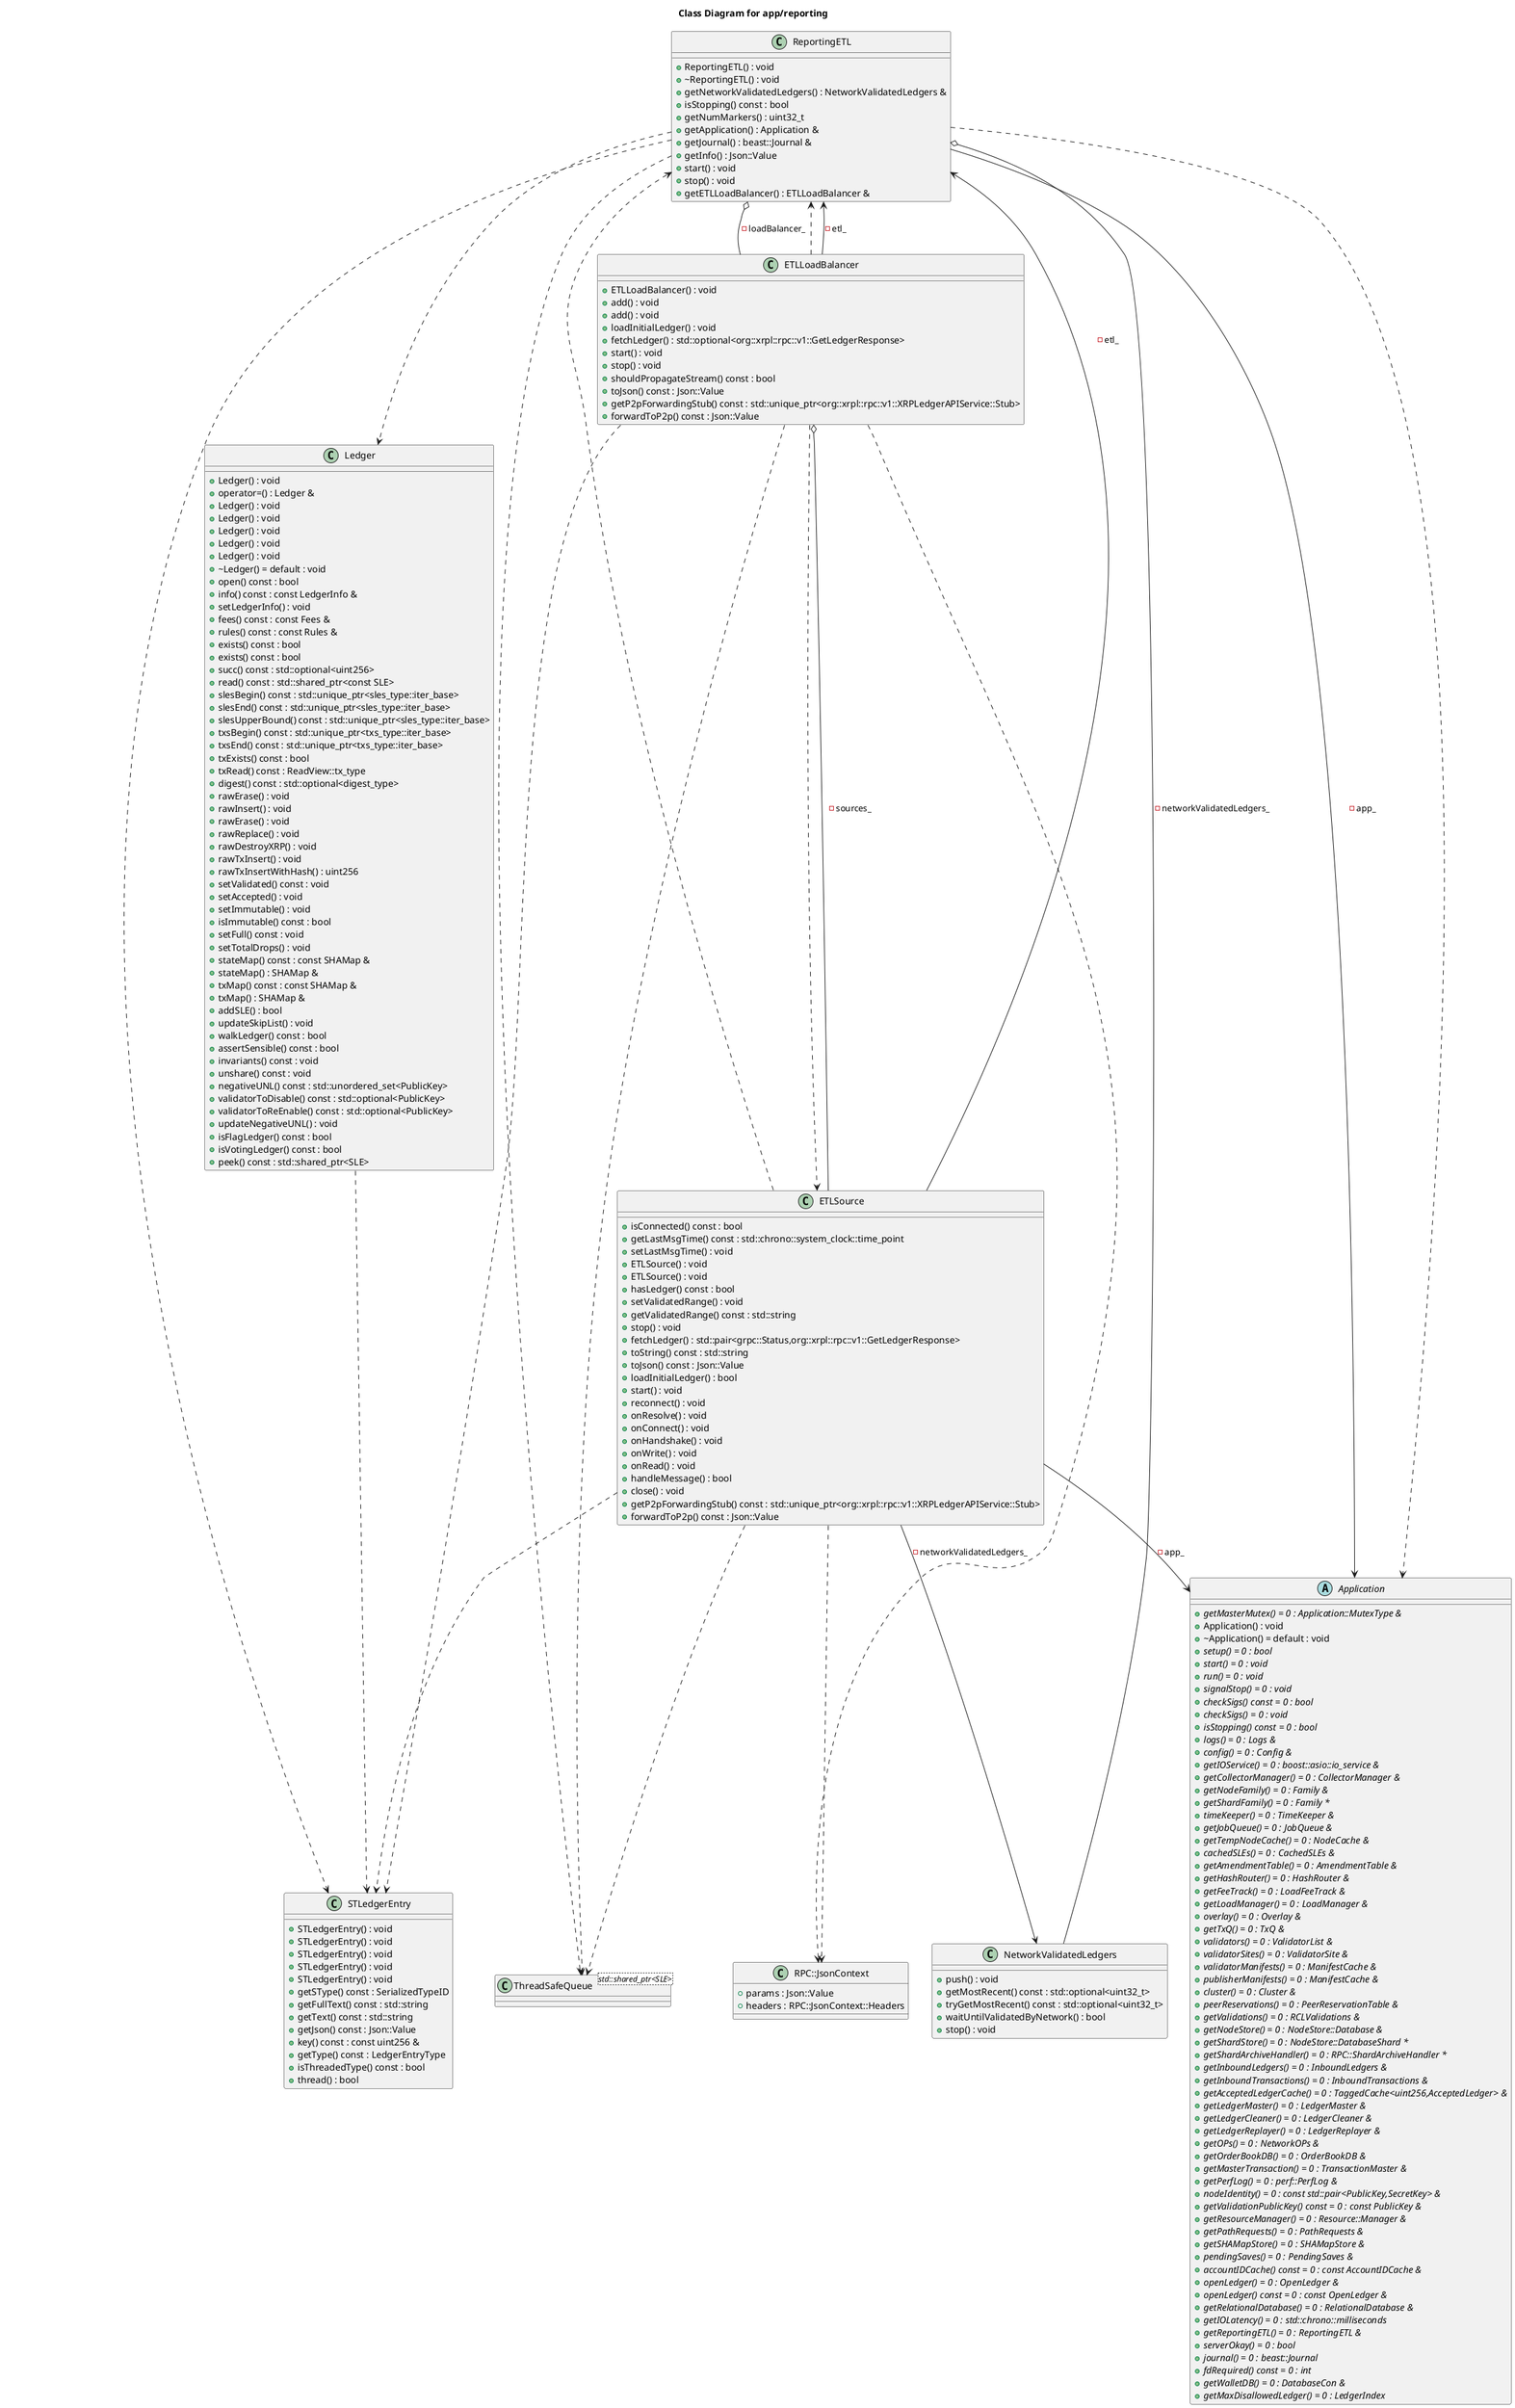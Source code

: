 @startuml
title Class Diagram for app/reporting
class "STLedgerEntry" as C_0001270395620897132534
class C_0001270395620897132534 {
+STLedgerEntry() : void
+STLedgerEntry() : void
+STLedgerEntry() : void
+STLedgerEntry() : void
+STLedgerEntry() : void
+getSType() const : SerializedTypeID
+getFullText() const : std::string
+getText() const : std::string
+getJson() const : Json::Value
+key() const : const uint256 &
+getType() const : LedgerEntryType
+isThreadedType() const : bool
+thread() : bool
}
class "Ledger" as C_0000364313548677557109
class C_0000364313548677557109 {
+Ledger() : void
+operator=() : Ledger &
+Ledger() : void
+Ledger() : void
+Ledger() : void
+Ledger() : void
+Ledger() : void
+~Ledger() = default : void
+open() const : bool
+info() const : const LedgerInfo &
+setLedgerInfo() : void
+fees() const : const Fees &
+rules() const : const Rules &
+exists() const : bool
+exists() const : bool
+succ() const : std::optional<uint256>
+read() const : std::shared_ptr<const SLE>
+slesBegin() const : std::unique_ptr<sles_type::iter_base>
+slesEnd() const : std::unique_ptr<sles_type::iter_base>
+slesUpperBound() const : std::unique_ptr<sles_type::iter_base>
+txsBegin() const : std::unique_ptr<txs_type::iter_base>
+txsEnd() const : std::unique_ptr<txs_type::iter_base>
+txExists() const : bool
+txRead() const : ReadView::tx_type
+digest() const : std::optional<digest_type>
+rawErase() : void
+rawInsert() : void
+rawErase() : void
+rawReplace() : void
+rawDestroyXRP() : void
+rawTxInsert() : void
+rawTxInsertWithHash() : uint256
+setValidated() const : void
+setAccepted() : void
+setImmutable() : void
+isImmutable() const : bool
+setFull() const : void
+setTotalDrops() : void
+stateMap() const : const SHAMap &
+stateMap() : SHAMap &
+txMap() const : const SHAMap &
+txMap() : SHAMap &
+addSLE() : bool
+updateSkipList() : void
+walkLedger() const : bool
+assertSensible() const : bool
+invariants() const : void
+unshare() const : void
+negativeUNL() const : std::unordered_set<PublicKey>
+validatorToDisable() const : std::optional<PublicKey>
+validatorToReEnable() const : std::optional<PublicKey>
+updateNegativeUNL() : void
+isFlagLedger() const : bool
+isVotingLedger() const : bool
+peek() const : std::shared_ptr<SLE>
}
class "RPC::JsonContext" as C_0000539094050509181559
class C_0000539094050509181559 {
+params : Json::Value
+headers : RPC::JsonContext::Headers
}
abstract "Application" as C_0000024089222317618888
abstract C_0000024089222317618888 {
{abstract} +getMasterMutex() = 0 : Application::MutexType &
+Application() : void
+~Application() = default : void
{abstract} +setup() = 0 : bool
{abstract} +start() = 0 : void
{abstract} +run() = 0 : void
{abstract} +signalStop() = 0 : void
{abstract} +checkSigs() const = 0 : bool
{abstract} +checkSigs() = 0 : void
{abstract} +isStopping() const = 0 : bool
{abstract} +logs() = 0 : Logs &
{abstract} +config() = 0 : Config &
{abstract} +getIOService() = 0 : boost::asio::io_service &
{abstract} +getCollectorManager() = 0 : CollectorManager &
{abstract} +getNodeFamily() = 0 : Family &
{abstract} +getShardFamily() = 0 : Family *
{abstract} +timeKeeper() = 0 : TimeKeeper &
{abstract} +getJobQueue() = 0 : JobQueue &
{abstract} +getTempNodeCache() = 0 : NodeCache &
{abstract} +cachedSLEs() = 0 : CachedSLEs &
{abstract} +getAmendmentTable() = 0 : AmendmentTable &
{abstract} +getHashRouter() = 0 : HashRouter &
{abstract} +getFeeTrack() = 0 : LoadFeeTrack &
{abstract} +getLoadManager() = 0 : LoadManager &
{abstract} +overlay() = 0 : Overlay &
{abstract} +getTxQ() = 0 : TxQ &
{abstract} +validators() = 0 : ValidatorList &
{abstract} +validatorSites() = 0 : ValidatorSite &
{abstract} +validatorManifests() = 0 : ManifestCache &
{abstract} +publisherManifests() = 0 : ManifestCache &
{abstract} +cluster() = 0 : Cluster &
{abstract} +peerReservations() = 0 : PeerReservationTable &
{abstract} +getValidations() = 0 : RCLValidations &
{abstract} +getNodeStore() = 0 : NodeStore::Database &
{abstract} +getShardStore() = 0 : NodeStore::DatabaseShard *
{abstract} +getShardArchiveHandler() = 0 : RPC::ShardArchiveHandler *
{abstract} +getInboundLedgers() = 0 : InboundLedgers &
{abstract} +getInboundTransactions() = 0 : InboundTransactions &
{abstract} +getAcceptedLedgerCache() = 0 : TaggedCache<uint256,AcceptedLedger> &
{abstract} +getLedgerMaster() = 0 : LedgerMaster &
{abstract} +getLedgerCleaner() = 0 : LedgerCleaner &
{abstract} +getLedgerReplayer() = 0 : LedgerReplayer &
{abstract} +getOPs() = 0 : NetworkOPs &
{abstract} +getOrderBookDB() = 0 : OrderBookDB &
{abstract} +getMasterTransaction() = 0 : TransactionMaster &
{abstract} +getPerfLog() = 0 : perf::PerfLog &
{abstract} +nodeIdentity() = 0 : const std::pair<PublicKey,SecretKey> &
{abstract} +getValidationPublicKey() const = 0 : const PublicKey &
{abstract} +getResourceManager() = 0 : Resource::Manager &
{abstract} +getPathRequests() = 0 : PathRequests &
{abstract} +getSHAMapStore() = 0 : SHAMapStore &
{abstract} +pendingSaves() = 0 : PendingSaves &
{abstract} +accountIDCache() const = 0 : const AccountIDCache &
{abstract} +openLedger() = 0 : OpenLedger &
{abstract} +openLedger() const = 0 : const OpenLedger &
{abstract} +getRelationalDatabase() = 0 : RelationalDatabase &
{abstract} +getIOLatency() = 0 : std::chrono::milliseconds
{abstract} +getReportingETL() = 0 : ReportingETL &
{abstract} +serverOkay() = 0 : bool
{abstract} +journal() = 0 : beast::Journal
{abstract} +fdRequired() const = 0 : int
{abstract} +getWalletDB() = 0 : DatabaseCon &
{abstract} +getMaxDisallowedLedger() = 0 : LedgerIndex
}
class "NetworkValidatedLedgers" as C_0001749398618357613571
class C_0001749398618357613571 {
+push() : void
+getMostRecent() const : std::optional<uint32_t>
+tryGetMostRecent() const : std::optional<uint32_t>
+waitUntilValidatedByNetwork() : bool
+stop() : void
}
class "ThreadSafeQueue<std::shared_ptr<SLE>>" as C_0001377976586182950689
class C_0001377976586182950689 {
}
class "ETLSource" as C_0002178712016612181138
class C_0002178712016612181138 {
+isConnected() const : bool
+getLastMsgTime() const : std::chrono::system_clock::time_point
+setLastMsgTime() : void
+ETLSource() : void
+ETLSource() : void
+hasLedger() const : bool
+setValidatedRange() : void
+getValidatedRange() const : std::string
+stop() : void
+fetchLedger() : std::pair<grpc::Status,org::xrpl::rpc::v1::GetLedgerResponse>
+toString() const : std::string
+toJson() const : Json::Value
+loadInitialLedger() : bool
+start() : void
+reconnect() : void
+onResolve() : void
+onConnect() : void
+onHandshake() : void
+onWrite() : void
+onRead() : void
+handleMessage() : bool
+close() : void
+getP2pForwardingStub() const : std::unique_ptr<org::xrpl::rpc::v1::XRPLedgerAPIService::Stub>
+forwardToP2p() const : Json::Value
}
class "ETLLoadBalancer" as C_0000721489797754593790
class C_0000721489797754593790 {
+ETLLoadBalancer() : void
+add() : void
+add() : void
+loadInitialLedger() : void
+fetchLedger() : std::optional<org::xrpl::rpc::v1::GetLedgerResponse>
+start() : void
+stop() : void
+shouldPropagateStream() const : bool
+toJson() const : Json::Value
+getP2pForwardingStub() const : std::unique_ptr<org::xrpl::rpc::v1::XRPLedgerAPIService::Stub>
+forwardToP2p() const : Json::Value
}
class "ReportingETL" as C_0000126805538221204880
class C_0000126805538221204880 {
+ReportingETL() : void
+~ReportingETL() : void
+getNetworkValidatedLedgers() : NetworkValidatedLedgers &
+isStopping() const : bool
+getNumMarkers() : uint32_t
+getApplication() : Application &
+getJournal() : beast::Journal &
+getInfo() : Json::Value
+start() : void
+stop() : void
+getETLLoadBalancer() : ETLLoadBalancer &
}
C_0000364313548677557109 ..> C_0001270395620897132534
C_0002178712016612181138 ..> C_0000126805538221204880
C_0002178712016612181138 ..> C_0001270395620897132534
C_0002178712016612181138 ..> C_0001377976586182950689
C_0002178712016612181138 ..> C_0000539094050509181559
C_0002178712016612181138 --> C_0000126805538221204880 : -etl_
C_0002178712016612181138 --> C_0001749398618357613571 : -networkValidatedLedgers_
C_0002178712016612181138 --> C_0000024089222317618888 : -app_
C_0000721489797754593790 ..> C_0000126805538221204880
C_0000721489797754593790 ..> C_0001270395620897132534
C_0000721489797754593790 ..> C_0001377976586182950689
C_0000721489797754593790 ..> C_0002178712016612181138
C_0000721489797754593790 ..> C_0000539094050509181559
C_0000721489797754593790 --> C_0000126805538221204880 : -etl_
C_0000721489797754593790 o-- C_0002178712016612181138 : -sources_
C_0000126805538221204880 ..> C_0000364313548677557109
C_0000126805538221204880 ..> C_0001270395620897132534
C_0000126805538221204880 ..> C_0001377976586182950689
C_0000126805538221204880 ..> C_0000024089222317618888
C_0000126805538221204880 --> C_0000024089222317618888 : -app_
C_0000126805538221204880 o-- C_0000721489797754593790 : -loadBalancer_
C_0000126805538221204880 o-- C_0001749398618357613571 : -networkValidatedLedgers_
@enduml

